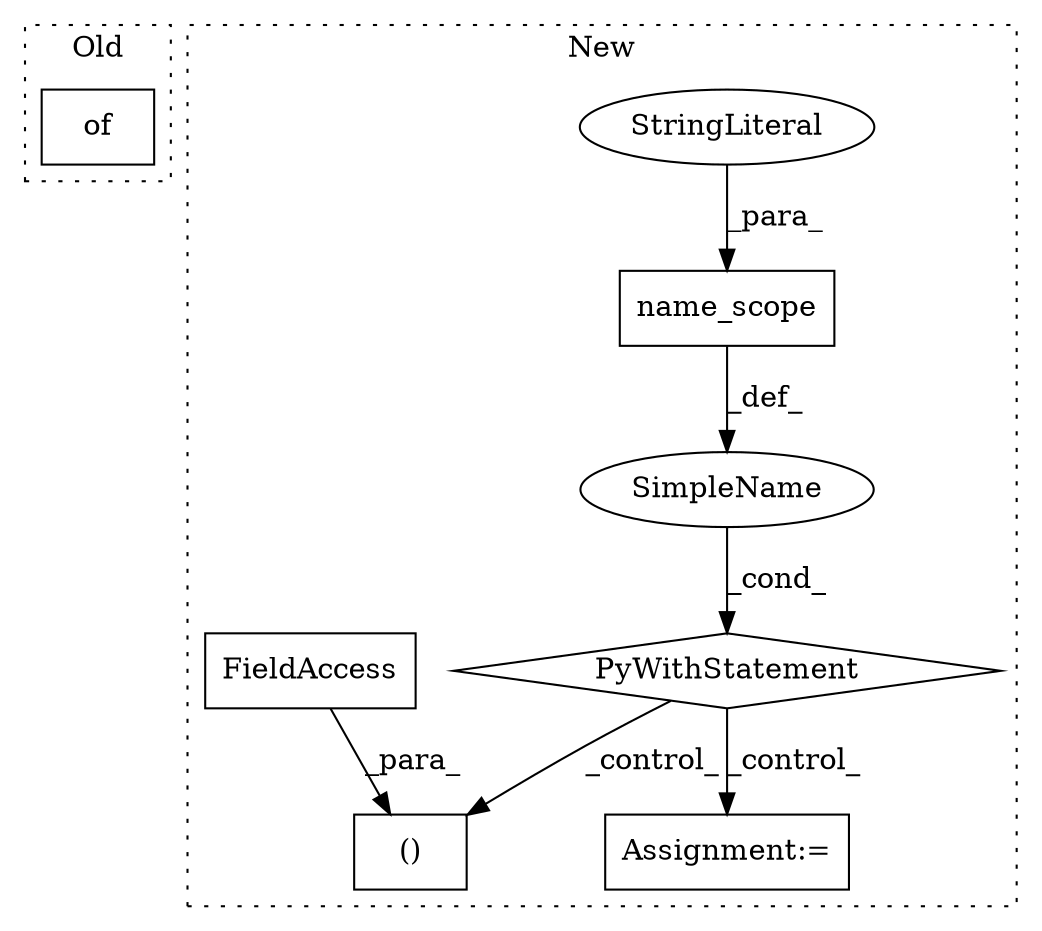 digraph G {
subgraph cluster0 {
1 [label="of" a="32" s="3257,3315" l="3,1" shape="box"];
label = "Old";
style="dotted";
}
subgraph cluster1 {
2 [label="name_scope" a="32" s="4456,4476" l="11,1" shape="box"];
3 [label="PyWithStatement" a="104" s="4435,4477" l="10,2" shape="diamond"];
4 [label="SimpleName" a="42" s="" l="" shape="ellipse"];
5 [label="Assignment:=" a="7" s="4491" l="1" shape="box"];
6 [label="StringLiteral" a="45" s="4467" l="9" shape="ellipse"];
7 [label="()" a="106" s="4592" l="35" shape="box"];
8 [label="FieldAccess" a="22" s="4592" l="7" shape="box"];
label = "New";
style="dotted";
}
2 -> 4 [label="_def_"];
3 -> 5 [label="_control_"];
3 -> 7 [label="_control_"];
4 -> 3 [label="_cond_"];
6 -> 2 [label="_para_"];
8 -> 7 [label="_para_"];
}